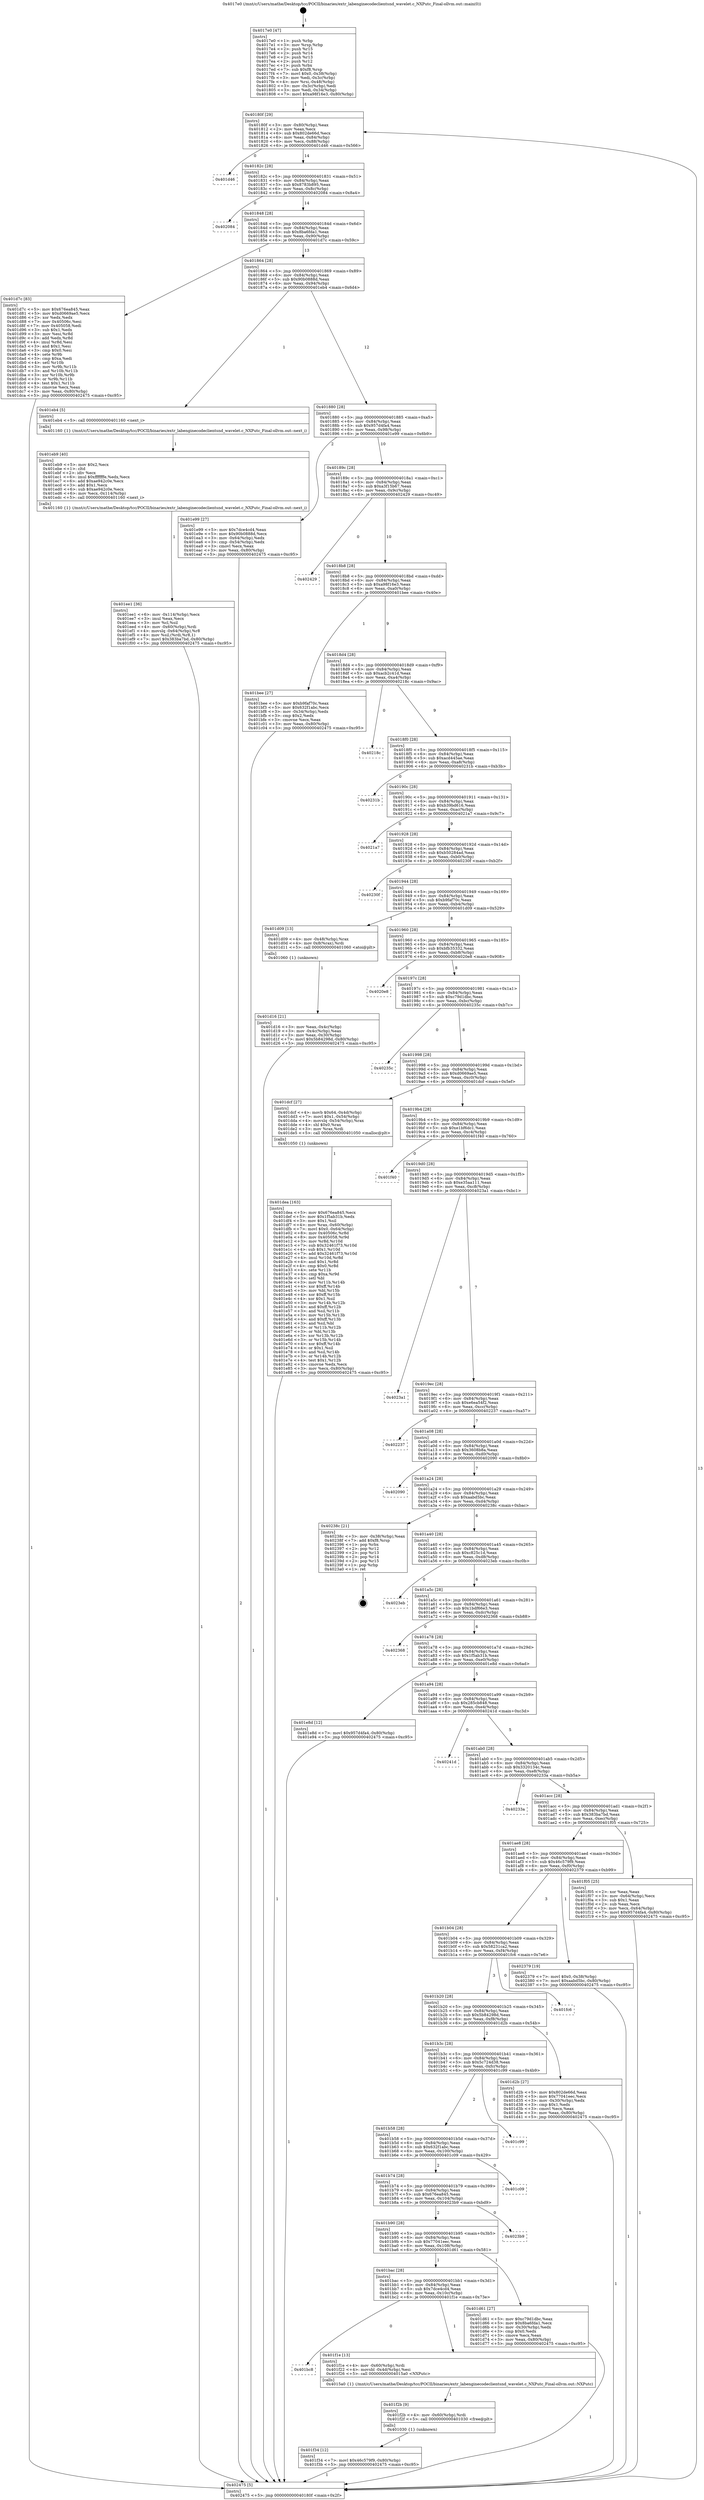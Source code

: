 digraph "0x4017e0" {
  label = "0x4017e0 (/mnt/c/Users/mathe/Desktop/tcc/POCII/binaries/extr_labenginecodeclientsnd_wavelet.c_NXPutc_Final-ollvm.out::main(0))"
  labelloc = "t"
  node[shape=record]

  Entry [label="",width=0.3,height=0.3,shape=circle,fillcolor=black,style=filled]
  "0x40180f" [label="{
     0x40180f [29]\l
     | [instrs]\l
     &nbsp;&nbsp;0x40180f \<+3\>: mov -0x80(%rbp),%eax\l
     &nbsp;&nbsp;0x401812 \<+2\>: mov %eax,%ecx\l
     &nbsp;&nbsp;0x401814 \<+6\>: sub $0x802de66d,%ecx\l
     &nbsp;&nbsp;0x40181a \<+6\>: mov %eax,-0x84(%rbp)\l
     &nbsp;&nbsp;0x401820 \<+6\>: mov %ecx,-0x88(%rbp)\l
     &nbsp;&nbsp;0x401826 \<+6\>: je 0000000000401d46 \<main+0x566\>\l
  }"]
  "0x401d46" [label="{
     0x401d46\l
  }", style=dashed]
  "0x40182c" [label="{
     0x40182c [28]\l
     | [instrs]\l
     &nbsp;&nbsp;0x40182c \<+5\>: jmp 0000000000401831 \<main+0x51\>\l
     &nbsp;&nbsp;0x401831 \<+6\>: mov -0x84(%rbp),%eax\l
     &nbsp;&nbsp;0x401837 \<+5\>: sub $0x8783b895,%eax\l
     &nbsp;&nbsp;0x40183c \<+6\>: mov %eax,-0x8c(%rbp)\l
     &nbsp;&nbsp;0x401842 \<+6\>: je 0000000000402084 \<main+0x8a4\>\l
  }"]
  Exit [label="",width=0.3,height=0.3,shape=circle,fillcolor=black,style=filled,peripheries=2]
  "0x402084" [label="{
     0x402084\l
  }", style=dashed]
  "0x401848" [label="{
     0x401848 [28]\l
     | [instrs]\l
     &nbsp;&nbsp;0x401848 \<+5\>: jmp 000000000040184d \<main+0x6d\>\l
     &nbsp;&nbsp;0x40184d \<+6\>: mov -0x84(%rbp),%eax\l
     &nbsp;&nbsp;0x401853 \<+5\>: sub $0x8ba6fda1,%eax\l
     &nbsp;&nbsp;0x401858 \<+6\>: mov %eax,-0x90(%rbp)\l
     &nbsp;&nbsp;0x40185e \<+6\>: je 0000000000401d7c \<main+0x59c\>\l
  }"]
  "0x401f34" [label="{
     0x401f34 [12]\l
     | [instrs]\l
     &nbsp;&nbsp;0x401f34 \<+7\>: movl $0x46c579f9,-0x80(%rbp)\l
     &nbsp;&nbsp;0x401f3b \<+5\>: jmp 0000000000402475 \<main+0xc95\>\l
  }"]
  "0x401d7c" [label="{
     0x401d7c [83]\l
     | [instrs]\l
     &nbsp;&nbsp;0x401d7c \<+5\>: mov $0x676ea845,%eax\l
     &nbsp;&nbsp;0x401d81 \<+5\>: mov $0xd0669ae5,%ecx\l
     &nbsp;&nbsp;0x401d86 \<+2\>: xor %edx,%edx\l
     &nbsp;&nbsp;0x401d88 \<+7\>: mov 0x40506c,%esi\l
     &nbsp;&nbsp;0x401d8f \<+7\>: mov 0x405058,%edi\l
     &nbsp;&nbsp;0x401d96 \<+3\>: sub $0x1,%edx\l
     &nbsp;&nbsp;0x401d99 \<+3\>: mov %esi,%r8d\l
     &nbsp;&nbsp;0x401d9c \<+3\>: add %edx,%r8d\l
     &nbsp;&nbsp;0x401d9f \<+4\>: imul %r8d,%esi\l
     &nbsp;&nbsp;0x401da3 \<+3\>: and $0x1,%esi\l
     &nbsp;&nbsp;0x401da6 \<+3\>: cmp $0x0,%esi\l
     &nbsp;&nbsp;0x401da9 \<+4\>: sete %r9b\l
     &nbsp;&nbsp;0x401dad \<+3\>: cmp $0xa,%edi\l
     &nbsp;&nbsp;0x401db0 \<+4\>: setl %r10b\l
     &nbsp;&nbsp;0x401db4 \<+3\>: mov %r9b,%r11b\l
     &nbsp;&nbsp;0x401db7 \<+3\>: and %r10b,%r11b\l
     &nbsp;&nbsp;0x401dba \<+3\>: xor %r10b,%r9b\l
     &nbsp;&nbsp;0x401dbd \<+3\>: or %r9b,%r11b\l
     &nbsp;&nbsp;0x401dc0 \<+4\>: test $0x1,%r11b\l
     &nbsp;&nbsp;0x401dc4 \<+3\>: cmovne %ecx,%eax\l
     &nbsp;&nbsp;0x401dc7 \<+3\>: mov %eax,-0x80(%rbp)\l
     &nbsp;&nbsp;0x401dca \<+5\>: jmp 0000000000402475 \<main+0xc95\>\l
  }"]
  "0x401864" [label="{
     0x401864 [28]\l
     | [instrs]\l
     &nbsp;&nbsp;0x401864 \<+5\>: jmp 0000000000401869 \<main+0x89\>\l
     &nbsp;&nbsp;0x401869 \<+6\>: mov -0x84(%rbp),%eax\l
     &nbsp;&nbsp;0x40186f \<+5\>: sub $0x90b0888d,%eax\l
     &nbsp;&nbsp;0x401874 \<+6\>: mov %eax,-0x94(%rbp)\l
     &nbsp;&nbsp;0x40187a \<+6\>: je 0000000000401eb4 \<main+0x6d4\>\l
  }"]
  "0x401f2b" [label="{
     0x401f2b [9]\l
     | [instrs]\l
     &nbsp;&nbsp;0x401f2b \<+4\>: mov -0x60(%rbp),%rdi\l
     &nbsp;&nbsp;0x401f2f \<+5\>: call 0000000000401030 \<free@plt\>\l
     | [calls]\l
     &nbsp;&nbsp;0x401030 \{1\} (unknown)\l
  }"]
  "0x401eb4" [label="{
     0x401eb4 [5]\l
     | [instrs]\l
     &nbsp;&nbsp;0x401eb4 \<+5\>: call 0000000000401160 \<next_i\>\l
     | [calls]\l
     &nbsp;&nbsp;0x401160 \{1\} (/mnt/c/Users/mathe/Desktop/tcc/POCII/binaries/extr_labenginecodeclientsnd_wavelet.c_NXPutc_Final-ollvm.out::next_i)\l
  }"]
  "0x401880" [label="{
     0x401880 [28]\l
     | [instrs]\l
     &nbsp;&nbsp;0x401880 \<+5\>: jmp 0000000000401885 \<main+0xa5\>\l
     &nbsp;&nbsp;0x401885 \<+6\>: mov -0x84(%rbp),%eax\l
     &nbsp;&nbsp;0x40188b \<+5\>: sub $0x957d4fa4,%eax\l
     &nbsp;&nbsp;0x401890 \<+6\>: mov %eax,-0x98(%rbp)\l
     &nbsp;&nbsp;0x401896 \<+6\>: je 0000000000401e99 \<main+0x6b9\>\l
  }"]
  "0x401bc8" [label="{
     0x401bc8\l
  }", style=dashed]
  "0x401e99" [label="{
     0x401e99 [27]\l
     | [instrs]\l
     &nbsp;&nbsp;0x401e99 \<+5\>: mov $0x7dce4cd4,%eax\l
     &nbsp;&nbsp;0x401e9e \<+5\>: mov $0x90b0888d,%ecx\l
     &nbsp;&nbsp;0x401ea3 \<+3\>: mov -0x64(%rbp),%edx\l
     &nbsp;&nbsp;0x401ea6 \<+3\>: cmp -0x54(%rbp),%edx\l
     &nbsp;&nbsp;0x401ea9 \<+3\>: cmovl %ecx,%eax\l
     &nbsp;&nbsp;0x401eac \<+3\>: mov %eax,-0x80(%rbp)\l
     &nbsp;&nbsp;0x401eaf \<+5\>: jmp 0000000000402475 \<main+0xc95\>\l
  }"]
  "0x40189c" [label="{
     0x40189c [28]\l
     | [instrs]\l
     &nbsp;&nbsp;0x40189c \<+5\>: jmp 00000000004018a1 \<main+0xc1\>\l
     &nbsp;&nbsp;0x4018a1 \<+6\>: mov -0x84(%rbp),%eax\l
     &nbsp;&nbsp;0x4018a7 \<+5\>: sub $0xa3f15b67,%eax\l
     &nbsp;&nbsp;0x4018ac \<+6\>: mov %eax,-0x9c(%rbp)\l
     &nbsp;&nbsp;0x4018b2 \<+6\>: je 0000000000402429 \<main+0xc49\>\l
  }"]
  "0x401f1e" [label="{
     0x401f1e [13]\l
     | [instrs]\l
     &nbsp;&nbsp;0x401f1e \<+4\>: mov -0x60(%rbp),%rdi\l
     &nbsp;&nbsp;0x401f22 \<+4\>: movsbl -0x4d(%rbp),%esi\l
     &nbsp;&nbsp;0x401f26 \<+5\>: call 00000000004015a0 \<NXPutc\>\l
     | [calls]\l
     &nbsp;&nbsp;0x4015a0 \{1\} (/mnt/c/Users/mathe/Desktop/tcc/POCII/binaries/extr_labenginecodeclientsnd_wavelet.c_NXPutc_Final-ollvm.out::NXPutc)\l
  }"]
  "0x402429" [label="{
     0x402429\l
  }", style=dashed]
  "0x4018b8" [label="{
     0x4018b8 [28]\l
     | [instrs]\l
     &nbsp;&nbsp;0x4018b8 \<+5\>: jmp 00000000004018bd \<main+0xdd\>\l
     &nbsp;&nbsp;0x4018bd \<+6\>: mov -0x84(%rbp),%eax\l
     &nbsp;&nbsp;0x4018c3 \<+5\>: sub $0xa98f16e3,%eax\l
     &nbsp;&nbsp;0x4018c8 \<+6\>: mov %eax,-0xa0(%rbp)\l
     &nbsp;&nbsp;0x4018ce \<+6\>: je 0000000000401bee \<main+0x40e\>\l
  }"]
  "0x401ee1" [label="{
     0x401ee1 [36]\l
     | [instrs]\l
     &nbsp;&nbsp;0x401ee1 \<+6\>: mov -0x114(%rbp),%ecx\l
     &nbsp;&nbsp;0x401ee7 \<+3\>: imul %eax,%ecx\l
     &nbsp;&nbsp;0x401eea \<+3\>: mov %cl,%sil\l
     &nbsp;&nbsp;0x401eed \<+4\>: mov -0x60(%rbp),%rdi\l
     &nbsp;&nbsp;0x401ef1 \<+4\>: movslq -0x64(%rbp),%r8\l
     &nbsp;&nbsp;0x401ef5 \<+4\>: mov %sil,(%rdi,%r8,1)\l
     &nbsp;&nbsp;0x401ef9 \<+7\>: movl $0x383ba7bd,-0x80(%rbp)\l
     &nbsp;&nbsp;0x401f00 \<+5\>: jmp 0000000000402475 \<main+0xc95\>\l
  }"]
  "0x401bee" [label="{
     0x401bee [27]\l
     | [instrs]\l
     &nbsp;&nbsp;0x401bee \<+5\>: mov $0xb9faf70c,%eax\l
     &nbsp;&nbsp;0x401bf3 \<+5\>: mov $0x632f1abc,%ecx\l
     &nbsp;&nbsp;0x401bf8 \<+3\>: mov -0x34(%rbp),%edx\l
     &nbsp;&nbsp;0x401bfb \<+3\>: cmp $0x2,%edx\l
     &nbsp;&nbsp;0x401bfe \<+3\>: cmovne %ecx,%eax\l
     &nbsp;&nbsp;0x401c01 \<+3\>: mov %eax,-0x80(%rbp)\l
     &nbsp;&nbsp;0x401c04 \<+5\>: jmp 0000000000402475 \<main+0xc95\>\l
  }"]
  "0x4018d4" [label="{
     0x4018d4 [28]\l
     | [instrs]\l
     &nbsp;&nbsp;0x4018d4 \<+5\>: jmp 00000000004018d9 \<main+0xf9\>\l
     &nbsp;&nbsp;0x4018d9 \<+6\>: mov -0x84(%rbp),%eax\l
     &nbsp;&nbsp;0x4018df \<+5\>: sub $0xacb2c41d,%eax\l
     &nbsp;&nbsp;0x4018e4 \<+6\>: mov %eax,-0xa4(%rbp)\l
     &nbsp;&nbsp;0x4018ea \<+6\>: je 000000000040218c \<main+0x9ac\>\l
  }"]
  "0x402475" [label="{
     0x402475 [5]\l
     | [instrs]\l
     &nbsp;&nbsp;0x402475 \<+5\>: jmp 000000000040180f \<main+0x2f\>\l
  }"]
  "0x4017e0" [label="{
     0x4017e0 [47]\l
     | [instrs]\l
     &nbsp;&nbsp;0x4017e0 \<+1\>: push %rbp\l
     &nbsp;&nbsp;0x4017e1 \<+3\>: mov %rsp,%rbp\l
     &nbsp;&nbsp;0x4017e4 \<+2\>: push %r15\l
     &nbsp;&nbsp;0x4017e6 \<+2\>: push %r14\l
     &nbsp;&nbsp;0x4017e8 \<+2\>: push %r13\l
     &nbsp;&nbsp;0x4017ea \<+2\>: push %r12\l
     &nbsp;&nbsp;0x4017ec \<+1\>: push %rbx\l
     &nbsp;&nbsp;0x4017ed \<+7\>: sub $0xf8,%rsp\l
     &nbsp;&nbsp;0x4017f4 \<+7\>: movl $0x0,-0x38(%rbp)\l
     &nbsp;&nbsp;0x4017fb \<+3\>: mov %edi,-0x3c(%rbp)\l
     &nbsp;&nbsp;0x4017fe \<+4\>: mov %rsi,-0x48(%rbp)\l
     &nbsp;&nbsp;0x401802 \<+3\>: mov -0x3c(%rbp),%edi\l
     &nbsp;&nbsp;0x401805 \<+3\>: mov %edi,-0x34(%rbp)\l
     &nbsp;&nbsp;0x401808 \<+7\>: movl $0xa98f16e3,-0x80(%rbp)\l
  }"]
  "0x401eb9" [label="{
     0x401eb9 [40]\l
     | [instrs]\l
     &nbsp;&nbsp;0x401eb9 \<+5\>: mov $0x2,%ecx\l
     &nbsp;&nbsp;0x401ebe \<+1\>: cltd\l
     &nbsp;&nbsp;0x401ebf \<+2\>: idiv %ecx\l
     &nbsp;&nbsp;0x401ec1 \<+6\>: imul $0xfffffffe,%edx,%ecx\l
     &nbsp;&nbsp;0x401ec7 \<+6\>: add $0xae942c0e,%ecx\l
     &nbsp;&nbsp;0x401ecd \<+3\>: add $0x1,%ecx\l
     &nbsp;&nbsp;0x401ed0 \<+6\>: sub $0xae942c0e,%ecx\l
     &nbsp;&nbsp;0x401ed6 \<+6\>: mov %ecx,-0x114(%rbp)\l
     &nbsp;&nbsp;0x401edc \<+5\>: call 0000000000401160 \<next_i\>\l
     | [calls]\l
     &nbsp;&nbsp;0x401160 \{1\} (/mnt/c/Users/mathe/Desktop/tcc/POCII/binaries/extr_labenginecodeclientsnd_wavelet.c_NXPutc_Final-ollvm.out::next_i)\l
  }"]
  "0x40218c" [label="{
     0x40218c\l
  }", style=dashed]
  "0x4018f0" [label="{
     0x4018f0 [28]\l
     | [instrs]\l
     &nbsp;&nbsp;0x4018f0 \<+5\>: jmp 00000000004018f5 \<main+0x115\>\l
     &nbsp;&nbsp;0x4018f5 \<+6\>: mov -0x84(%rbp),%eax\l
     &nbsp;&nbsp;0x4018fb \<+5\>: sub $0xacd445ae,%eax\l
     &nbsp;&nbsp;0x401900 \<+6\>: mov %eax,-0xa8(%rbp)\l
     &nbsp;&nbsp;0x401906 \<+6\>: je 000000000040231b \<main+0xb3b\>\l
  }"]
  "0x401dea" [label="{
     0x401dea [163]\l
     | [instrs]\l
     &nbsp;&nbsp;0x401dea \<+5\>: mov $0x676ea845,%ecx\l
     &nbsp;&nbsp;0x401def \<+5\>: mov $0x1f5ab31b,%edx\l
     &nbsp;&nbsp;0x401df4 \<+3\>: mov $0x1,%sil\l
     &nbsp;&nbsp;0x401df7 \<+4\>: mov %rax,-0x60(%rbp)\l
     &nbsp;&nbsp;0x401dfb \<+7\>: movl $0x0,-0x64(%rbp)\l
     &nbsp;&nbsp;0x401e02 \<+8\>: mov 0x40506c,%r8d\l
     &nbsp;&nbsp;0x401e0a \<+8\>: mov 0x405058,%r9d\l
     &nbsp;&nbsp;0x401e12 \<+3\>: mov %r8d,%r10d\l
     &nbsp;&nbsp;0x401e15 \<+7\>: sub $0x32461f73,%r10d\l
     &nbsp;&nbsp;0x401e1c \<+4\>: sub $0x1,%r10d\l
     &nbsp;&nbsp;0x401e20 \<+7\>: add $0x32461f73,%r10d\l
     &nbsp;&nbsp;0x401e27 \<+4\>: imul %r10d,%r8d\l
     &nbsp;&nbsp;0x401e2b \<+4\>: and $0x1,%r8d\l
     &nbsp;&nbsp;0x401e2f \<+4\>: cmp $0x0,%r8d\l
     &nbsp;&nbsp;0x401e33 \<+4\>: sete %r11b\l
     &nbsp;&nbsp;0x401e37 \<+4\>: cmp $0xa,%r9d\l
     &nbsp;&nbsp;0x401e3b \<+3\>: setl %bl\l
     &nbsp;&nbsp;0x401e3e \<+3\>: mov %r11b,%r14b\l
     &nbsp;&nbsp;0x401e41 \<+4\>: xor $0xff,%r14b\l
     &nbsp;&nbsp;0x401e45 \<+3\>: mov %bl,%r15b\l
     &nbsp;&nbsp;0x401e48 \<+4\>: xor $0xff,%r15b\l
     &nbsp;&nbsp;0x401e4c \<+4\>: xor $0x1,%sil\l
     &nbsp;&nbsp;0x401e50 \<+3\>: mov %r14b,%r12b\l
     &nbsp;&nbsp;0x401e53 \<+4\>: and $0xff,%r12b\l
     &nbsp;&nbsp;0x401e57 \<+3\>: and %sil,%r11b\l
     &nbsp;&nbsp;0x401e5a \<+3\>: mov %r15b,%r13b\l
     &nbsp;&nbsp;0x401e5d \<+4\>: and $0xff,%r13b\l
     &nbsp;&nbsp;0x401e61 \<+3\>: and %sil,%bl\l
     &nbsp;&nbsp;0x401e64 \<+3\>: or %r11b,%r12b\l
     &nbsp;&nbsp;0x401e67 \<+3\>: or %bl,%r13b\l
     &nbsp;&nbsp;0x401e6a \<+3\>: xor %r13b,%r12b\l
     &nbsp;&nbsp;0x401e6d \<+3\>: or %r15b,%r14b\l
     &nbsp;&nbsp;0x401e70 \<+4\>: xor $0xff,%r14b\l
     &nbsp;&nbsp;0x401e74 \<+4\>: or $0x1,%sil\l
     &nbsp;&nbsp;0x401e78 \<+3\>: and %sil,%r14b\l
     &nbsp;&nbsp;0x401e7b \<+3\>: or %r14b,%r12b\l
     &nbsp;&nbsp;0x401e7e \<+4\>: test $0x1,%r12b\l
     &nbsp;&nbsp;0x401e82 \<+3\>: cmovne %edx,%ecx\l
     &nbsp;&nbsp;0x401e85 \<+3\>: mov %ecx,-0x80(%rbp)\l
     &nbsp;&nbsp;0x401e88 \<+5\>: jmp 0000000000402475 \<main+0xc95\>\l
  }"]
  "0x40231b" [label="{
     0x40231b\l
  }", style=dashed]
  "0x40190c" [label="{
     0x40190c [28]\l
     | [instrs]\l
     &nbsp;&nbsp;0x40190c \<+5\>: jmp 0000000000401911 \<main+0x131\>\l
     &nbsp;&nbsp;0x401911 \<+6\>: mov -0x84(%rbp),%eax\l
     &nbsp;&nbsp;0x401917 \<+5\>: sub $0xb39bd616,%eax\l
     &nbsp;&nbsp;0x40191c \<+6\>: mov %eax,-0xac(%rbp)\l
     &nbsp;&nbsp;0x401922 \<+6\>: je 00000000004021a7 \<main+0x9c7\>\l
  }"]
  "0x401bac" [label="{
     0x401bac [28]\l
     | [instrs]\l
     &nbsp;&nbsp;0x401bac \<+5\>: jmp 0000000000401bb1 \<main+0x3d1\>\l
     &nbsp;&nbsp;0x401bb1 \<+6\>: mov -0x84(%rbp),%eax\l
     &nbsp;&nbsp;0x401bb7 \<+5\>: sub $0x7dce4cd4,%eax\l
     &nbsp;&nbsp;0x401bbc \<+6\>: mov %eax,-0x10c(%rbp)\l
     &nbsp;&nbsp;0x401bc2 \<+6\>: je 0000000000401f1e \<main+0x73e\>\l
  }"]
  "0x4021a7" [label="{
     0x4021a7\l
  }", style=dashed]
  "0x401928" [label="{
     0x401928 [28]\l
     | [instrs]\l
     &nbsp;&nbsp;0x401928 \<+5\>: jmp 000000000040192d \<main+0x14d\>\l
     &nbsp;&nbsp;0x40192d \<+6\>: mov -0x84(%rbp),%eax\l
     &nbsp;&nbsp;0x401933 \<+5\>: sub $0xb50284ad,%eax\l
     &nbsp;&nbsp;0x401938 \<+6\>: mov %eax,-0xb0(%rbp)\l
     &nbsp;&nbsp;0x40193e \<+6\>: je 000000000040230f \<main+0xb2f\>\l
  }"]
  "0x401d61" [label="{
     0x401d61 [27]\l
     | [instrs]\l
     &nbsp;&nbsp;0x401d61 \<+5\>: mov $0xc79d1dbc,%eax\l
     &nbsp;&nbsp;0x401d66 \<+5\>: mov $0x8ba6fda1,%ecx\l
     &nbsp;&nbsp;0x401d6b \<+3\>: mov -0x30(%rbp),%edx\l
     &nbsp;&nbsp;0x401d6e \<+3\>: cmp $0x0,%edx\l
     &nbsp;&nbsp;0x401d71 \<+3\>: cmove %ecx,%eax\l
     &nbsp;&nbsp;0x401d74 \<+3\>: mov %eax,-0x80(%rbp)\l
     &nbsp;&nbsp;0x401d77 \<+5\>: jmp 0000000000402475 \<main+0xc95\>\l
  }"]
  "0x40230f" [label="{
     0x40230f\l
  }", style=dashed]
  "0x401944" [label="{
     0x401944 [28]\l
     | [instrs]\l
     &nbsp;&nbsp;0x401944 \<+5\>: jmp 0000000000401949 \<main+0x169\>\l
     &nbsp;&nbsp;0x401949 \<+6\>: mov -0x84(%rbp),%eax\l
     &nbsp;&nbsp;0x40194f \<+5\>: sub $0xb9faf70c,%eax\l
     &nbsp;&nbsp;0x401954 \<+6\>: mov %eax,-0xb4(%rbp)\l
     &nbsp;&nbsp;0x40195a \<+6\>: je 0000000000401d09 \<main+0x529\>\l
  }"]
  "0x401b90" [label="{
     0x401b90 [28]\l
     | [instrs]\l
     &nbsp;&nbsp;0x401b90 \<+5\>: jmp 0000000000401b95 \<main+0x3b5\>\l
     &nbsp;&nbsp;0x401b95 \<+6\>: mov -0x84(%rbp),%eax\l
     &nbsp;&nbsp;0x401b9b \<+5\>: sub $0x77041eec,%eax\l
     &nbsp;&nbsp;0x401ba0 \<+6\>: mov %eax,-0x108(%rbp)\l
     &nbsp;&nbsp;0x401ba6 \<+6\>: je 0000000000401d61 \<main+0x581\>\l
  }"]
  "0x401d09" [label="{
     0x401d09 [13]\l
     | [instrs]\l
     &nbsp;&nbsp;0x401d09 \<+4\>: mov -0x48(%rbp),%rax\l
     &nbsp;&nbsp;0x401d0d \<+4\>: mov 0x8(%rax),%rdi\l
     &nbsp;&nbsp;0x401d11 \<+5\>: call 0000000000401060 \<atoi@plt\>\l
     | [calls]\l
     &nbsp;&nbsp;0x401060 \{1\} (unknown)\l
  }"]
  "0x401960" [label="{
     0x401960 [28]\l
     | [instrs]\l
     &nbsp;&nbsp;0x401960 \<+5\>: jmp 0000000000401965 \<main+0x185\>\l
     &nbsp;&nbsp;0x401965 \<+6\>: mov -0x84(%rbp),%eax\l
     &nbsp;&nbsp;0x40196b \<+5\>: sub $0xbfb35332,%eax\l
     &nbsp;&nbsp;0x401970 \<+6\>: mov %eax,-0xb8(%rbp)\l
     &nbsp;&nbsp;0x401976 \<+6\>: je 00000000004020e8 \<main+0x908\>\l
  }"]
  "0x401d16" [label="{
     0x401d16 [21]\l
     | [instrs]\l
     &nbsp;&nbsp;0x401d16 \<+3\>: mov %eax,-0x4c(%rbp)\l
     &nbsp;&nbsp;0x401d19 \<+3\>: mov -0x4c(%rbp),%eax\l
     &nbsp;&nbsp;0x401d1c \<+3\>: mov %eax,-0x30(%rbp)\l
     &nbsp;&nbsp;0x401d1f \<+7\>: movl $0x5b84298d,-0x80(%rbp)\l
     &nbsp;&nbsp;0x401d26 \<+5\>: jmp 0000000000402475 \<main+0xc95\>\l
  }"]
  "0x4023b9" [label="{
     0x4023b9\l
  }", style=dashed]
  "0x4020e8" [label="{
     0x4020e8\l
  }", style=dashed]
  "0x40197c" [label="{
     0x40197c [28]\l
     | [instrs]\l
     &nbsp;&nbsp;0x40197c \<+5\>: jmp 0000000000401981 \<main+0x1a1\>\l
     &nbsp;&nbsp;0x401981 \<+6\>: mov -0x84(%rbp),%eax\l
     &nbsp;&nbsp;0x401987 \<+5\>: sub $0xc79d1dbc,%eax\l
     &nbsp;&nbsp;0x40198c \<+6\>: mov %eax,-0xbc(%rbp)\l
     &nbsp;&nbsp;0x401992 \<+6\>: je 000000000040235c \<main+0xb7c\>\l
  }"]
  "0x401b74" [label="{
     0x401b74 [28]\l
     | [instrs]\l
     &nbsp;&nbsp;0x401b74 \<+5\>: jmp 0000000000401b79 \<main+0x399\>\l
     &nbsp;&nbsp;0x401b79 \<+6\>: mov -0x84(%rbp),%eax\l
     &nbsp;&nbsp;0x401b7f \<+5\>: sub $0x676ea845,%eax\l
     &nbsp;&nbsp;0x401b84 \<+6\>: mov %eax,-0x104(%rbp)\l
     &nbsp;&nbsp;0x401b8a \<+6\>: je 00000000004023b9 \<main+0xbd9\>\l
  }"]
  "0x40235c" [label="{
     0x40235c\l
  }", style=dashed]
  "0x401998" [label="{
     0x401998 [28]\l
     | [instrs]\l
     &nbsp;&nbsp;0x401998 \<+5\>: jmp 000000000040199d \<main+0x1bd\>\l
     &nbsp;&nbsp;0x40199d \<+6\>: mov -0x84(%rbp),%eax\l
     &nbsp;&nbsp;0x4019a3 \<+5\>: sub $0xd0669ae5,%eax\l
     &nbsp;&nbsp;0x4019a8 \<+6\>: mov %eax,-0xc0(%rbp)\l
     &nbsp;&nbsp;0x4019ae \<+6\>: je 0000000000401dcf \<main+0x5ef\>\l
  }"]
  "0x401c09" [label="{
     0x401c09\l
  }", style=dashed]
  "0x401dcf" [label="{
     0x401dcf [27]\l
     | [instrs]\l
     &nbsp;&nbsp;0x401dcf \<+4\>: movb $0x64,-0x4d(%rbp)\l
     &nbsp;&nbsp;0x401dd3 \<+7\>: movl $0x1,-0x54(%rbp)\l
     &nbsp;&nbsp;0x401dda \<+4\>: movslq -0x54(%rbp),%rax\l
     &nbsp;&nbsp;0x401dde \<+4\>: shl $0x0,%rax\l
     &nbsp;&nbsp;0x401de2 \<+3\>: mov %rax,%rdi\l
     &nbsp;&nbsp;0x401de5 \<+5\>: call 0000000000401050 \<malloc@plt\>\l
     | [calls]\l
     &nbsp;&nbsp;0x401050 \{1\} (unknown)\l
  }"]
  "0x4019b4" [label="{
     0x4019b4 [28]\l
     | [instrs]\l
     &nbsp;&nbsp;0x4019b4 \<+5\>: jmp 00000000004019b9 \<main+0x1d9\>\l
     &nbsp;&nbsp;0x4019b9 \<+6\>: mov -0x84(%rbp),%eax\l
     &nbsp;&nbsp;0x4019bf \<+5\>: sub $0xe1bf6dc1,%eax\l
     &nbsp;&nbsp;0x4019c4 \<+6\>: mov %eax,-0xc4(%rbp)\l
     &nbsp;&nbsp;0x4019ca \<+6\>: je 0000000000401f40 \<main+0x760\>\l
  }"]
  "0x401b58" [label="{
     0x401b58 [28]\l
     | [instrs]\l
     &nbsp;&nbsp;0x401b58 \<+5\>: jmp 0000000000401b5d \<main+0x37d\>\l
     &nbsp;&nbsp;0x401b5d \<+6\>: mov -0x84(%rbp),%eax\l
     &nbsp;&nbsp;0x401b63 \<+5\>: sub $0x632f1abc,%eax\l
     &nbsp;&nbsp;0x401b68 \<+6\>: mov %eax,-0x100(%rbp)\l
     &nbsp;&nbsp;0x401b6e \<+6\>: je 0000000000401c09 \<main+0x429\>\l
  }"]
  "0x401f40" [label="{
     0x401f40\l
  }", style=dashed]
  "0x4019d0" [label="{
     0x4019d0 [28]\l
     | [instrs]\l
     &nbsp;&nbsp;0x4019d0 \<+5\>: jmp 00000000004019d5 \<main+0x1f5\>\l
     &nbsp;&nbsp;0x4019d5 \<+6\>: mov -0x84(%rbp),%eax\l
     &nbsp;&nbsp;0x4019db \<+5\>: sub $0xe35aa111,%eax\l
     &nbsp;&nbsp;0x4019e0 \<+6\>: mov %eax,-0xc8(%rbp)\l
     &nbsp;&nbsp;0x4019e6 \<+6\>: je 00000000004023a1 \<main+0xbc1\>\l
  }"]
  "0x401c99" [label="{
     0x401c99\l
  }", style=dashed]
  "0x4023a1" [label="{
     0x4023a1\l
  }", style=dashed]
  "0x4019ec" [label="{
     0x4019ec [28]\l
     | [instrs]\l
     &nbsp;&nbsp;0x4019ec \<+5\>: jmp 00000000004019f1 \<main+0x211\>\l
     &nbsp;&nbsp;0x4019f1 \<+6\>: mov -0x84(%rbp),%eax\l
     &nbsp;&nbsp;0x4019f7 \<+5\>: sub $0xe6ea54f2,%eax\l
     &nbsp;&nbsp;0x4019fc \<+6\>: mov %eax,-0xcc(%rbp)\l
     &nbsp;&nbsp;0x401a02 \<+6\>: je 0000000000402237 \<main+0xa57\>\l
  }"]
  "0x401b3c" [label="{
     0x401b3c [28]\l
     | [instrs]\l
     &nbsp;&nbsp;0x401b3c \<+5\>: jmp 0000000000401b41 \<main+0x361\>\l
     &nbsp;&nbsp;0x401b41 \<+6\>: mov -0x84(%rbp),%eax\l
     &nbsp;&nbsp;0x401b47 \<+5\>: sub $0x5c724d38,%eax\l
     &nbsp;&nbsp;0x401b4c \<+6\>: mov %eax,-0xfc(%rbp)\l
     &nbsp;&nbsp;0x401b52 \<+6\>: je 0000000000401c99 \<main+0x4b9\>\l
  }"]
  "0x402237" [label="{
     0x402237\l
  }", style=dashed]
  "0x401a08" [label="{
     0x401a08 [28]\l
     | [instrs]\l
     &nbsp;&nbsp;0x401a08 \<+5\>: jmp 0000000000401a0d \<main+0x22d\>\l
     &nbsp;&nbsp;0x401a0d \<+6\>: mov -0x84(%rbp),%eax\l
     &nbsp;&nbsp;0x401a13 \<+5\>: sub $0x3608b8a,%eax\l
     &nbsp;&nbsp;0x401a18 \<+6\>: mov %eax,-0xd0(%rbp)\l
     &nbsp;&nbsp;0x401a1e \<+6\>: je 0000000000402090 \<main+0x8b0\>\l
  }"]
  "0x401d2b" [label="{
     0x401d2b [27]\l
     | [instrs]\l
     &nbsp;&nbsp;0x401d2b \<+5\>: mov $0x802de66d,%eax\l
     &nbsp;&nbsp;0x401d30 \<+5\>: mov $0x77041eec,%ecx\l
     &nbsp;&nbsp;0x401d35 \<+3\>: mov -0x30(%rbp),%edx\l
     &nbsp;&nbsp;0x401d38 \<+3\>: cmp $0x1,%edx\l
     &nbsp;&nbsp;0x401d3b \<+3\>: cmovl %ecx,%eax\l
     &nbsp;&nbsp;0x401d3e \<+3\>: mov %eax,-0x80(%rbp)\l
     &nbsp;&nbsp;0x401d41 \<+5\>: jmp 0000000000402475 \<main+0xc95\>\l
  }"]
  "0x402090" [label="{
     0x402090\l
  }", style=dashed]
  "0x401a24" [label="{
     0x401a24 [28]\l
     | [instrs]\l
     &nbsp;&nbsp;0x401a24 \<+5\>: jmp 0000000000401a29 \<main+0x249\>\l
     &nbsp;&nbsp;0x401a29 \<+6\>: mov -0x84(%rbp),%eax\l
     &nbsp;&nbsp;0x401a2f \<+5\>: sub $0xaabd5bc,%eax\l
     &nbsp;&nbsp;0x401a34 \<+6\>: mov %eax,-0xd4(%rbp)\l
     &nbsp;&nbsp;0x401a3a \<+6\>: je 000000000040238c \<main+0xbac\>\l
  }"]
  "0x401b20" [label="{
     0x401b20 [28]\l
     | [instrs]\l
     &nbsp;&nbsp;0x401b20 \<+5\>: jmp 0000000000401b25 \<main+0x345\>\l
     &nbsp;&nbsp;0x401b25 \<+6\>: mov -0x84(%rbp),%eax\l
     &nbsp;&nbsp;0x401b2b \<+5\>: sub $0x5b84298d,%eax\l
     &nbsp;&nbsp;0x401b30 \<+6\>: mov %eax,-0xf8(%rbp)\l
     &nbsp;&nbsp;0x401b36 \<+6\>: je 0000000000401d2b \<main+0x54b\>\l
  }"]
  "0x40238c" [label="{
     0x40238c [21]\l
     | [instrs]\l
     &nbsp;&nbsp;0x40238c \<+3\>: mov -0x38(%rbp),%eax\l
     &nbsp;&nbsp;0x40238f \<+7\>: add $0xf8,%rsp\l
     &nbsp;&nbsp;0x402396 \<+1\>: pop %rbx\l
     &nbsp;&nbsp;0x402397 \<+2\>: pop %r12\l
     &nbsp;&nbsp;0x402399 \<+2\>: pop %r13\l
     &nbsp;&nbsp;0x40239b \<+2\>: pop %r14\l
     &nbsp;&nbsp;0x40239d \<+2\>: pop %r15\l
     &nbsp;&nbsp;0x40239f \<+1\>: pop %rbp\l
     &nbsp;&nbsp;0x4023a0 \<+1\>: ret\l
  }"]
  "0x401a40" [label="{
     0x401a40 [28]\l
     | [instrs]\l
     &nbsp;&nbsp;0x401a40 \<+5\>: jmp 0000000000401a45 \<main+0x265\>\l
     &nbsp;&nbsp;0x401a45 \<+6\>: mov -0x84(%rbp),%eax\l
     &nbsp;&nbsp;0x401a4b \<+5\>: sub $0xc825c1d,%eax\l
     &nbsp;&nbsp;0x401a50 \<+6\>: mov %eax,-0xd8(%rbp)\l
     &nbsp;&nbsp;0x401a56 \<+6\>: je 00000000004023eb \<main+0xc0b\>\l
  }"]
  "0x401fc6" [label="{
     0x401fc6\l
  }", style=dashed]
  "0x4023eb" [label="{
     0x4023eb\l
  }", style=dashed]
  "0x401a5c" [label="{
     0x401a5c [28]\l
     | [instrs]\l
     &nbsp;&nbsp;0x401a5c \<+5\>: jmp 0000000000401a61 \<main+0x281\>\l
     &nbsp;&nbsp;0x401a61 \<+6\>: mov -0x84(%rbp),%eax\l
     &nbsp;&nbsp;0x401a67 \<+5\>: sub $0x1bdf66e3,%eax\l
     &nbsp;&nbsp;0x401a6c \<+6\>: mov %eax,-0xdc(%rbp)\l
     &nbsp;&nbsp;0x401a72 \<+6\>: je 0000000000402368 \<main+0xb88\>\l
  }"]
  "0x401b04" [label="{
     0x401b04 [28]\l
     | [instrs]\l
     &nbsp;&nbsp;0x401b04 \<+5\>: jmp 0000000000401b09 \<main+0x329\>\l
     &nbsp;&nbsp;0x401b09 \<+6\>: mov -0x84(%rbp),%eax\l
     &nbsp;&nbsp;0x401b0f \<+5\>: sub $0x58231ca2,%eax\l
     &nbsp;&nbsp;0x401b14 \<+6\>: mov %eax,-0xf4(%rbp)\l
     &nbsp;&nbsp;0x401b1a \<+6\>: je 0000000000401fc6 \<main+0x7e6\>\l
  }"]
  "0x402368" [label="{
     0x402368\l
  }", style=dashed]
  "0x401a78" [label="{
     0x401a78 [28]\l
     | [instrs]\l
     &nbsp;&nbsp;0x401a78 \<+5\>: jmp 0000000000401a7d \<main+0x29d\>\l
     &nbsp;&nbsp;0x401a7d \<+6\>: mov -0x84(%rbp),%eax\l
     &nbsp;&nbsp;0x401a83 \<+5\>: sub $0x1f5ab31b,%eax\l
     &nbsp;&nbsp;0x401a88 \<+6\>: mov %eax,-0xe0(%rbp)\l
     &nbsp;&nbsp;0x401a8e \<+6\>: je 0000000000401e8d \<main+0x6ad\>\l
  }"]
  "0x402379" [label="{
     0x402379 [19]\l
     | [instrs]\l
     &nbsp;&nbsp;0x402379 \<+7\>: movl $0x0,-0x38(%rbp)\l
     &nbsp;&nbsp;0x402380 \<+7\>: movl $0xaabd5bc,-0x80(%rbp)\l
     &nbsp;&nbsp;0x402387 \<+5\>: jmp 0000000000402475 \<main+0xc95\>\l
  }"]
  "0x401e8d" [label="{
     0x401e8d [12]\l
     | [instrs]\l
     &nbsp;&nbsp;0x401e8d \<+7\>: movl $0x957d4fa4,-0x80(%rbp)\l
     &nbsp;&nbsp;0x401e94 \<+5\>: jmp 0000000000402475 \<main+0xc95\>\l
  }"]
  "0x401a94" [label="{
     0x401a94 [28]\l
     | [instrs]\l
     &nbsp;&nbsp;0x401a94 \<+5\>: jmp 0000000000401a99 \<main+0x2b9\>\l
     &nbsp;&nbsp;0x401a99 \<+6\>: mov -0x84(%rbp),%eax\l
     &nbsp;&nbsp;0x401a9f \<+5\>: sub $0x285cb848,%eax\l
     &nbsp;&nbsp;0x401aa4 \<+6\>: mov %eax,-0xe4(%rbp)\l
     &nbsp;&nbsp;0x401aaa \<+6\>: je 000000000040241d \<main+0xc3d\>\l
  }"]
  "0x401ae8" [label="{
     0x401ae8 [28]\l
     | [instrs]\l
     &nbsp;&nbsp;0x401ae8 \<+5\>: jmp 0000000000401aed \<main+0x30d\>\l
     &nbsp;&nbsp;0x401aed \<+6\>: mov -0x84(%rbp),%eax\l
     &nbsp;&nbsp;0x401af3 \<+5\>: sub $0x46c579f9,%eax\l
     &nbsp;&nbsp;0x401af8 \<+6\>: mov %eax,-0xf0(%rbp)\l
     &nbsp;&nbsp;0x401afe \<+6\>: je 0000000000402379 \<main+0xb99\>\l
  }"]
  "0x40241d" [label="{
     0x40241d\l
  }", style=dashed]
  "0x401ab0" [label="{
     0x401ab0 [28]\l
     | [instrs]\l
     &nbsp;&nbsp;0x401ab0 \<+5\>: jmp 0000000000401ab5 \<main+0x2d5\>\l
     &nbsp;&nbsp;0x401ab5 \<+6\>: mov -0x84(%rbp),%eax\l
     &nbsp;&nbsp;0x401abb \<+5\>: sub $0x3320134c,%eax\l
     &nbsp;&nbsp;0x401ac0 \<+6\>: mov %eax,-0xe8(%rbp)\l
     &nbsp;&nbsp;0x401ac6 \<+6\>: je 000000000040233a \<main+0xb5a\>\l
  }"]
  "0x401f05" [label="{
     0x401f05 [25]\l
     | [instrs]\l
     &nbsp;&nbsp;0x401f05 \<+2\>: xor %eax,%eax\l
     &nbsp;&nbsp;0x401f07 \<+3\>: mov -0x64(%rbp),%ecx\l
     &nbsp;&nbsp;0x401f0a \<+3\>: sub $0x1,%eax\l
     &nbsp;&nbsp;0x401f0d \<+2\>: sub %eax,%ecx\l
     &nbsp;&nbsp;0x401f0f \<+3\>: mov %ecx,-0x64(%rbp)\l
     &nbsp;&nbsp;0x401f12 \<+7\>: movl $0x957d4fa4,-0x80(%rbp)\l
     &nbsp;&nbsp;0x401f19 \<+5\>: jmp 0000000000402475 \<main+0xc95\>\l
  }"]
  "0x40233a" [label="{
     0x40233a\l
  }", style=dashed]
  "0x401acc" [label="{
     0x401acc [28]\l
     | [instrs]\l
     &nbsp;&nbsp;0x401acc \<+5\>: jmp 0000000000401ad1 \<main+0x2f1\>\l
     &nbsp;&nbsp;0x401ad1 \<+6\>: mov -0x84(%rbp),%eax\l
     &nbsp;&nbsp;0x401ad7 \<+5\>: sub $0x383ba7bd,%eax\l
     &nbsp;&nbsp;0x401adc \<+6\>: mov %eax,-0xec(%rbp)\l
     &nbsp;&nbsp;0x401ae2 \<+6\>: je 0000000000401f05 \<main+0x725\>\l
  }"]
  Entry -> "0x4017e0" [label=" 1"]
  "0x40180f" -> "0x401d46" [label=" 0"]
  "0x40180f" -> "0x40182c" [label=" 14"]
  "0x40238c" -> Exit [label=" 1"]
  "0x40182c" -> "0x402084" [label=" 0"]
  "0x40182c" -> "0x401848" [label=" 14"]
  "0x402379" -> "0x402475" [label=" 1"]
  "0x401848" -> "0x401d7c" [label=" 1"]
  "0x401848" -> "0x401864" [label=" 13"]
  "0x401f34" -> "0x402475" [label=" 1"]
  "0x401864" -> "0x401eb4" [label=" 1"]
  "0x401864" -> "0x401880" [label=" 12"]
  "0x401f2b" -> "0x401f34" [label=" 1"]
  "0x401880" -> "0x401e99" [label=" 2"]
  "0x401880" -> "0x40189c" [label=" 10"]
  "0x401f1e" -> "0x401f2b" [label=" 1"]
  "0x40189c" -> "0x402429" [label=" 0"]
  "0x40189c" -> "0x4018b8" [label=" 10"]
  "0x401bac" -> "0x401bc8" [label=" 0"]
  "0x4018b8" -> "0x401bee" [label=" 1"]
  "0x4018b8" -> "0x4018d4" [label=" 9"]
  "0x401bee" -> "0x402475" [label=" 1"]
  "0x4017e0" -> "0x40180f" [label=" 1"]
  "0x402475" -> "0x40180f" [label=" 13"]
  "0x401bac" -> "0x401f1e" [label=" 1"]
  "0x4018d4" -> "0x40218c" [label=" 0"]
  "0x4018d4" -> "0x4018f0" [label=" 9"]
  "0x401f05" -> "0x402475" [label=" 1"]
  "0x4018f0" -> "0x40231b" [label=" 0"]
  "0x4018f0" -> "0x40190c" [label=" 9"]
  "0x401ee1" -> "0x402475" [label=" 1"]
  "0x40190c" -> "0x4021a7" [label=" 0"]
  "0x40190c" -> "0x401928" [label=" 9"]
  "0x401eb9" -> "0x401ee1" [label=" 1"]
  "0x401928" -> "0x40230f" [label=" 0"]
  "0x401928" -> "0x401944" [label=" 9"]
  "0x401eb4" -> "0x401eb9" [label=" 1"]
  "0x401944" -> "0x401d09" [label=" 1"]
  "0x401944" -> "0x401960" [label=" 8"]
  "0x401d09" -> "0x401d16" [label=" 1"]
  "0x401d16" -> "0x402475" [label=" 1"]
  "0x401e8d" -> "0x402475" [label=" 1"]
  "0x401960" -> "0x4020e8" [label=" 0"]
  "0x401960" -> "0x40197c" [label=" 8"]
  "0x401dea" -> "0x402475" [label=" 1"]
  "0x40197c" -> "0x40235c" [label=" 0"]
  "0x40197c" -> "0x401998" [label=" 8"]
  "0x401d7c" -> "0x402475" [label=" 1"]
  "0x401998" -> "0x401dcf" [label=" 1"]
  "0x401998" -> "0x4019b4" [label=" 7"]
  "0x401d61" -> "0x402475" [label=" 1"]
  "0x4019b4" -> "0x401f40" [label=" 0"]
  "0x4019b4" -> "0x4019d0" [label=" 7"]
  "0x401b90" -> "0x401d61" [label=" 1"]
  "0x4019d0" -> "0x4023a1" [label=" 0"]
  "0x4019d0" -> "0x4019ec" [label=" 7"]
  "0x401e99" -> "0x402475" [label=" 2"]
  "0x4019ec" -> "0x402237" [label=" 0"]
  "0x4019ec" -> "0x401a08" [label=" 7"]
  "0x401b74" -> "0x4023b9" [label=" 0"]
  "0x401a08" -> "0x402090" [label=" 0"]
  "0x401a08" -> "0x401a24" [label=" 7"]
  "0x401dcf" -> "0x401dea" [label=" 1"]
  "0x401a24" -> "0x40238c" [label=" 1"]
  "0x401a24" -> "0x401a40" [label=" 6"]
  "0x401b58" -> "0x401c09" [label=" 0"]
  "0x401a40" -> "0x4023eb" [label=" 0"]
  "0x401a40" -> "0x401a5c" [label=" 6"]
  "0x401b90" -> "0x401bac" [label=" 1"]
  "0x401a5c" -> "0x402368" [label=" 0"]
  "0x401a5c" -> "0x401a78" [label=" 6"]
  "0x401b3c" -> "0x401c99" [label=" 0"]
  "0x401a78" -> "0x401e8d" [label=" 1"]
  "0x401a78" -> "0x401a94" [label=" 5"]
  "0x401b74" -> "0x401b90" [label=" 2"]
  "0x401a94" -> "0x40241d" [label=" 0"]
  "0x401a94" -> "0x401ab0" [label=" 5"]
  "0x401b20" -> "0x401b3c" [label=" 2"]
  "0x401ab0" -> "0x40233a" [label=" 0"]
  "0x401ab0" -> "0x401acc" [label=" 5"]
  "0x401b20" -> "0x401d2b" [label=" 1"]
  "0x401acc" -> "0x401f05" [label=" 1"]
  "0x401acc" -> "0x401ae8" [label=" 4"]
  "0x401d2b" -> "0x402475" [label=" 1"]
  "0x401ae8" -> "0x402379" [label=" 1"]
  "0x401ae8" -> "0x401b04" [label=" 3"]
  "0x401b3c" -> "0x401b58" [label=" 2"]
  "0x401b04" -> "0x401fc6" [label=" 0"]
  "0x401b04" -> "0x401b20" [label=" 3"]
  "0x401b58" -> "0x401b74" [label=" 2"]
}
